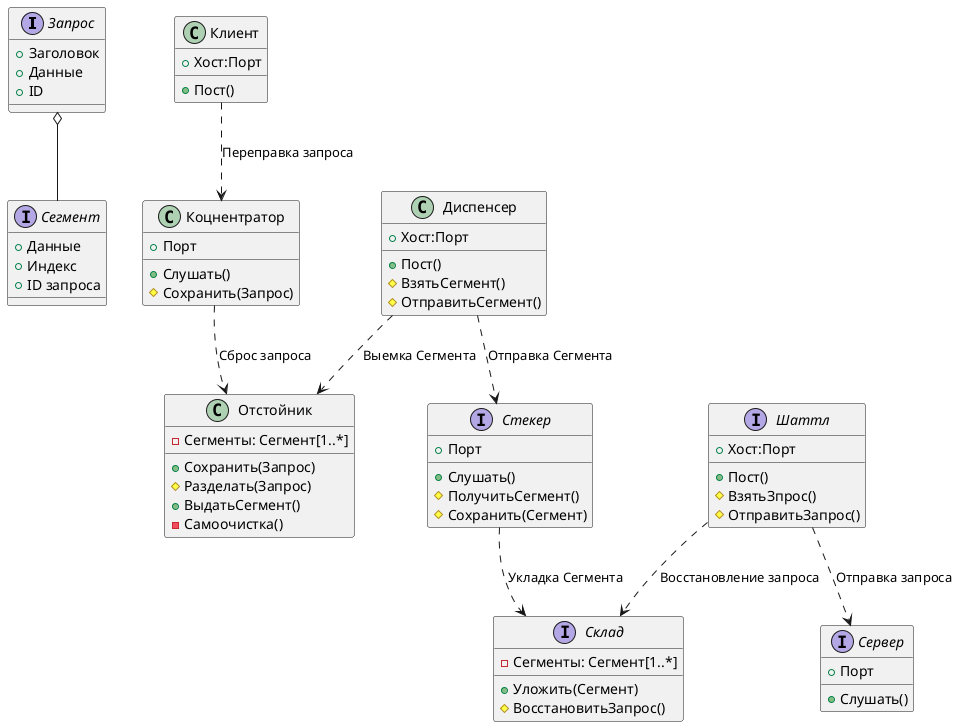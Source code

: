 @startuml 

interface Запрос {
    +Заголовок
    +Данные
    +ID
}

interface Сегмент {
    +Данные
    +Индекс
    +ID запроса
}

Запрос o-- Сегмент

class Клиент {
    +Хост:Порт
    +Пост()
}


class Коцнентратор {
    +Порт
    +Слушать()
    #Сохранить(Запрос)
}


class Отстойник {
    -Сегменты: Сегмент[1..*]
    +Сохранить(Запрос)
    #Разделать(Запрос)
    +ВыдатьСегмент()
    -Самоочистка()
}

class Диспенсер {
    +Хост:Порт
    +Пост()
    #ВзятьСегмент()
    #ОтправитьСегмент()
}

interface Стекер {
    +Порт
    +Слушать()
    #ПолучитьСегмент()
    #Сохранить(Сегмент)
}

interface Склад {
    -Сегменты: Сегмент[1..*]
    +Уложить(Сегмент)
    #ВосстановитьЗапрос()
}

interface Шаттл {
    +Хост:Порт
    +Пост()
    #ВзятьЗпрос()
    #ОтправитьЗапрос()
}

interface Сервер {
    +Порт
    +Слушать()
}

Клиент ..> Коцнентратор : Переправка запроса

Коцнентратор ..> Отстойник : Сброс запроса

Диспенсер ..> Отстойник : Выемка Сегмента

Диспенсер ..> Стекер : Отправка Сегмента

Стекер ..> Склад : Укладка Сегмента

Шаттл ..> Склад : Восстановление запроса

Шаттл ..> Сервер : Отправка запроса

@enduml